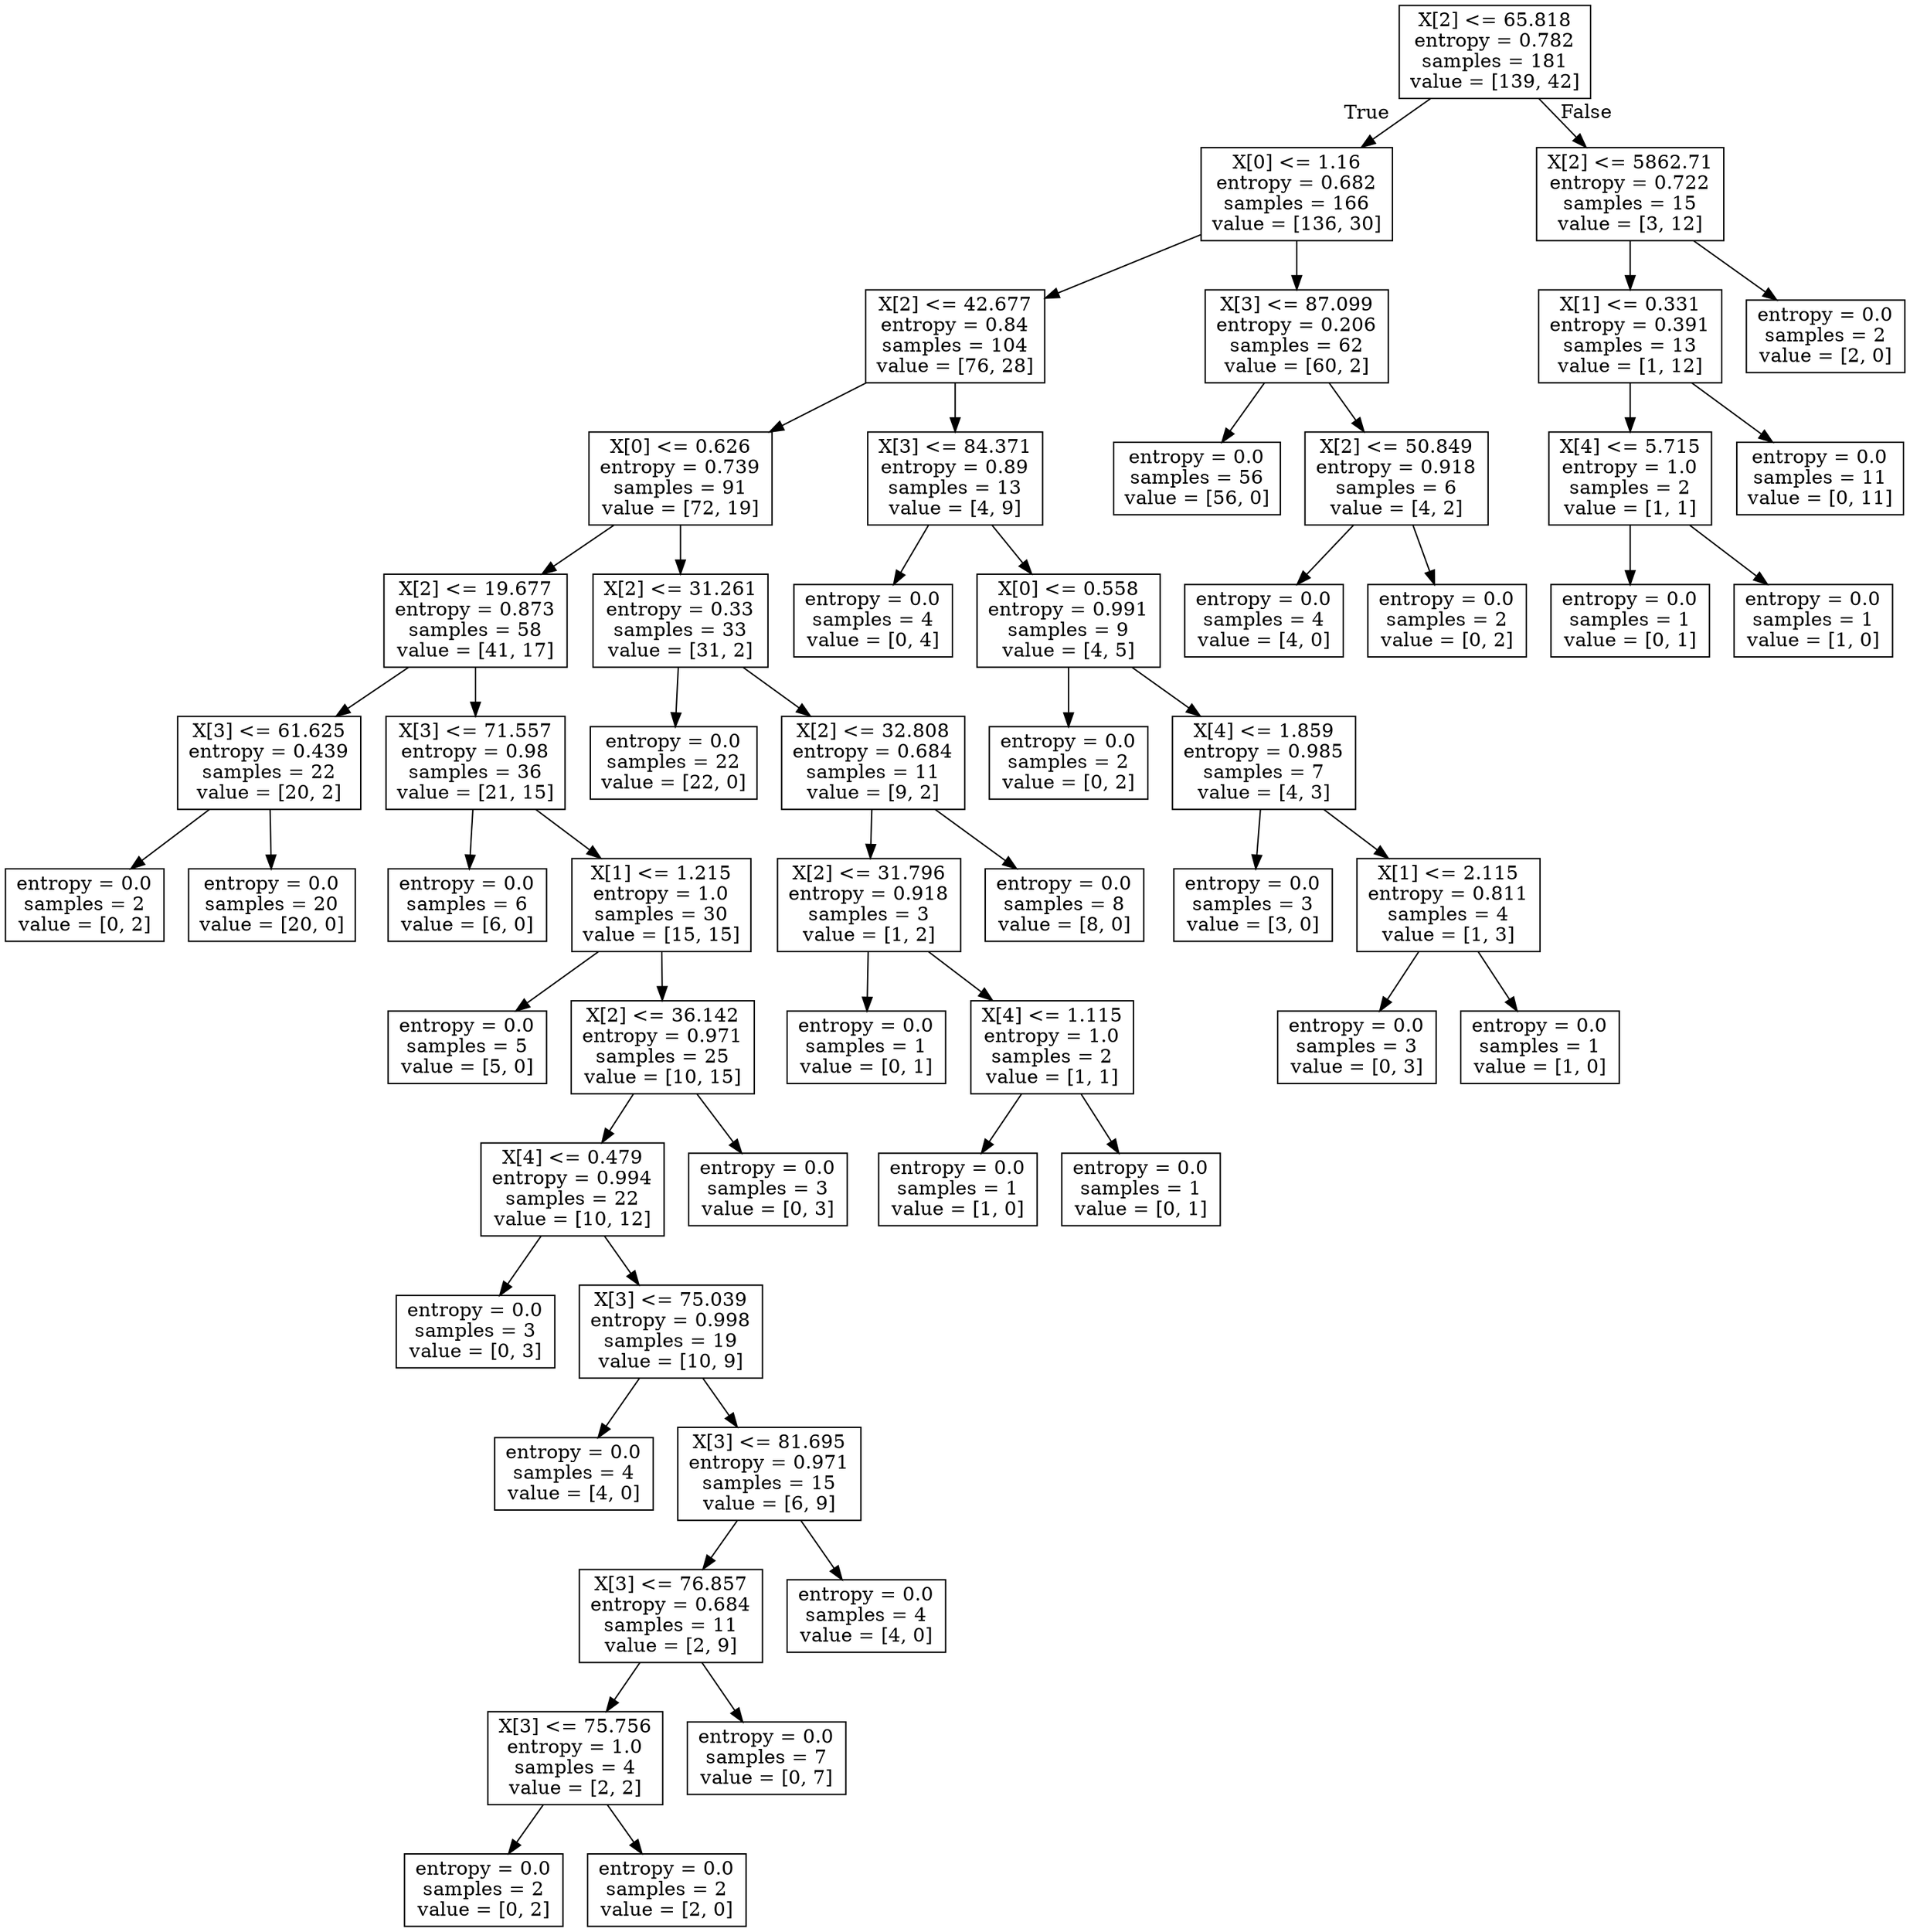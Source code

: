 digraph Tree {
node [shape=box] ;
0 [label="X[2] <= 65.818\nentropy = 0.782\nsamples = 181\nvalue = [139, 42]"] ;
1 [label="X[0] <= 1.16\nentropy = 0.682\nsamples = 166\nvalue = [136, 30]"] ;
0 -> 1 [labeldistance=2.5, labelangle=45, headlabel="True"] ;
2 [label="X[2] <= 42.677\nentropy = 0.84\nsamples = 104\nvalue = [76, 28]"] ;
1 -> 2 ;
3 [label="X[0] <= 0.626\nentropy = 0.739\nsamples = 91\nvalue = [72, 19]"] ;
2 -> 3 ;
4 [label="X[2] <= 19.677\nentropy = 0.873\nsamples = 58\nvalue = [41, 17]"] ;
3 -> 4 ;
5 [label="X[3] <= 61.625\nentropy = 0.439\nsamples = 22\nvalue = [20, 2]"] ;
4 -> 5 ;
6 [label="entropy = 0.0\nsamples = 2\nvalue = [0, 2]"] ;
5 -> 6 ;
7 [label="entropy = 0.0\nsamples = 20\nvalue = [20, 0]"] ;
5 -> 7 ;
8 [label="X[3] <= 71.557\nentropy = 0.98\nsamples = 36\nvalue = [21, 15]"] ;
4 -> 8 ;
9 [label="entropy = 0.0\nsamples = 6\nvalue = [6, 0]"] ;
8 -> 9 ;
10 [label="X[1] <= 1.215\nentropy = 1.0\nsamples = 30\nvalue = [15, 15]"] ;
8 -> 10 ;
11 [label="entropy = 0.0\nsamples = 5\nvalue = [5, 0]"] ;
10 -> 11 ;
12 [label="X[2] <= 36.142\nentropy = 0.971\nsamples = 25\nvalue = [10, 15]"] ;
10 -> 12 ;
13 [label="X[4] <= 0.479\nentropy = 0.994\nsamples = 22\nvalue = [10, 12]"] ;
12 -> 13 ;
14 [label="entropy = 0.0\nsamples = 3\nvalue = [0, 3]"] ;
13 -> 14 ;
15 [label="X[3] <= 75.039\nentropy = 0.998\nsamples = 19\nvalue = [10, 9]"] ;
13 -> 15 ;
16 [label="entropy = 0.0\nsamples = 4\nvalue = [4, 0]"] ;
15 -> 16 ;
17 [label="X[3] <= 81.695\nentropy = 0.971\nsamples = 15\nvalue = [6, 9]"] ;
15 -> 17 ;
18 [label="X[3] <= 76.857\nentropy = 0.684\nsamples = 11\nvalue = [2, 9]"] ;
17 -> 18 ;
19 [label="X[3] <= 75.756\nentropy = 1.0\nsamples = 4\nvalue = [2, 2]"] ;
18 -> 19 ;
20 [label="entropy = 0.0\nsamples = 2\nvalue = [0, 2]"] ;
19 -> 20 ;
21 [label="entropy = 0.0\nsamples = 2\nvalue = [2, 0]"] ;
19 -> 21 ;
22 [label="entropy = 0.0\nsamples = 7\nvalue = [0, 7]"] ;
18 -> 22 ;
23 [label="entropy = 0.0\nsamples = 4\nvalue = [4, 0]"] ;
17 -> 23 ;
24 [label="entropy = 0.0\nsamples = 3\nvalue = [0, 3]"] ;
12 -> 24 ;
25 [label="X[2] <= 31.261\nentropy = 0.33\nsamples = 33\nvalue = [31, 2]"] ;
3 -> 25 ;
26 [label="entropy = 0.0\nsamples = 22\nvalue = [22, 0]"] ;
25 -> 26 ;
27 [label="X[2] <= 32.808\nentropy = 0.684\nsamples = 11\nvalue = [9, 2]"] ;
25 -> 27 ;
28 [label="X[2] <= 31.796\nentropy = 0.918\nsamples = 3\nvalue = [1, 2]"] ;
27 -> 28 ;
29 [label="entropy = 0.0\nsamples = 1\nvalue = [0, 1]"] ;
28 -> 29 ;
30 [label="X[4] <= 1.115\nentropy = 1.0\nsamples = 2\nvalue = [1, 1]"] ;
28 -> 30 ;
31 [label="entropy = 0.0\nsamples = 1\nvalue = [1, 0]"] ;
30 -> 31 ;
32 [label="entropy = 0.0\nsamples = 1\nvalue = [0, 1]"] ;
30 -> 32 ;
33 [label="entropy = 0.0\nsamples = 8\nvalue = [8, 0]"] ;
27 -> 33 ;
34 [label="X[3] <= 84.371\nentropy = 0.89\nsamples = 13\nvalue = [4, 9]"] ;
2 -> 34 ;
35 [label="entropy = 0.0\nsamples = 4\nvalue = [0, 4]"] ;
34 -> 35 ;
36 [label="X[0] <= 0.558\nentropy = 0.991\nsamples = 9\nvalue = [4, 5]"] ;
34 -> 36 ;
37 [label="entropy = 0.0\nsamples = 2\nvalue = [0, 2]"] ;
36 -> 37 ;
38 [label="X[4] <= 1.859\nentropy = 0.985\nsamples = 7\nvalue = [4, 3]"] ;
36 -> 38 ;
39 [label="entropy = 0.0\nsamples = 3\nvalue = [3, 0]"] ;
38 -> 39 ;
40 [label="X[1] <= 2.115\nentropy = 0.811\nsamples = 4\nvalue = [1, 3]"] ;
38 -> 40 ;
41 [label="entropy = 0.0\nsamples = 3\nvalue = [0, 3]"] ;
40 -> 41 ;
42 [label="entropy = 0.0\nsamples = 1\nvalue = [1, 0]"] ;
40 -> 42 ;
43 [label="X[3] <= 87.099\nentropy = 0.206\nsamples = 62\nvalue = [60, 2]"] ;
1 -> 43 ;
44 [label="entropy = 0.0\nsamples = 56\nvalue = [56, 0]"] ;
43 -> 44 ;
45 [label="X[2] <= 50.849\nentropy = 0.918\nsamples = 6\nvalue = [4, 2]"] ;
43 -> 45 ;
46 [label="entropy = 0.0\nsamples = 4\nvalue = [4, 0]"] ;
45 -> 46 ;
47 [label="entropy = 0.0\nsamples = 2\nvalue = [0, 2]"] ;
45 -> 47 ;
48 [label="X[2] <= 5862.71\nentropy = 0.722\nsamples = 15\nvalue = [3, 12]"] ;
0 -> 48 [labeldistance=2.5, labelangle=-45, headlabel="False"] ;
49 [label="X[1] <= 0.331\nentropy = 0.391\nsamples = 13\nvalue = [1, 12]"] ;
48 -> 49 ;
50 [label="X[4] <= 5.715\nentropy = 1.0\nsamples = 2\nvalue = [1, 1]"] ;
49 -> 50 ;
51 [label="entropy = 0.0\nsamples = 1\nvalue = [0, 1]"] ;
50 -> 51 ;
52 [label="entropy = 0.0\nsamples = 1\nvalue = [1, 0]"] ;
50 -> 52 ;
53 [label="entropy = 0.0\nsamples = 11\nvalue = [0, 11]"] ;
49 -> 53 ;
54 [label="entropy = 0.0\nsamples = 2\nvalue = [2, 0]"] ;
48 -> 54 ;
}